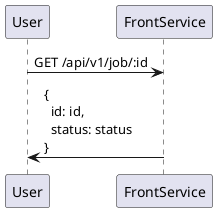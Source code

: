 @startuml
User -> FrontService: GET /api/v1/job/:id
FrontService -> User: {\n  id: id,\n  status: status\n}
@enduml